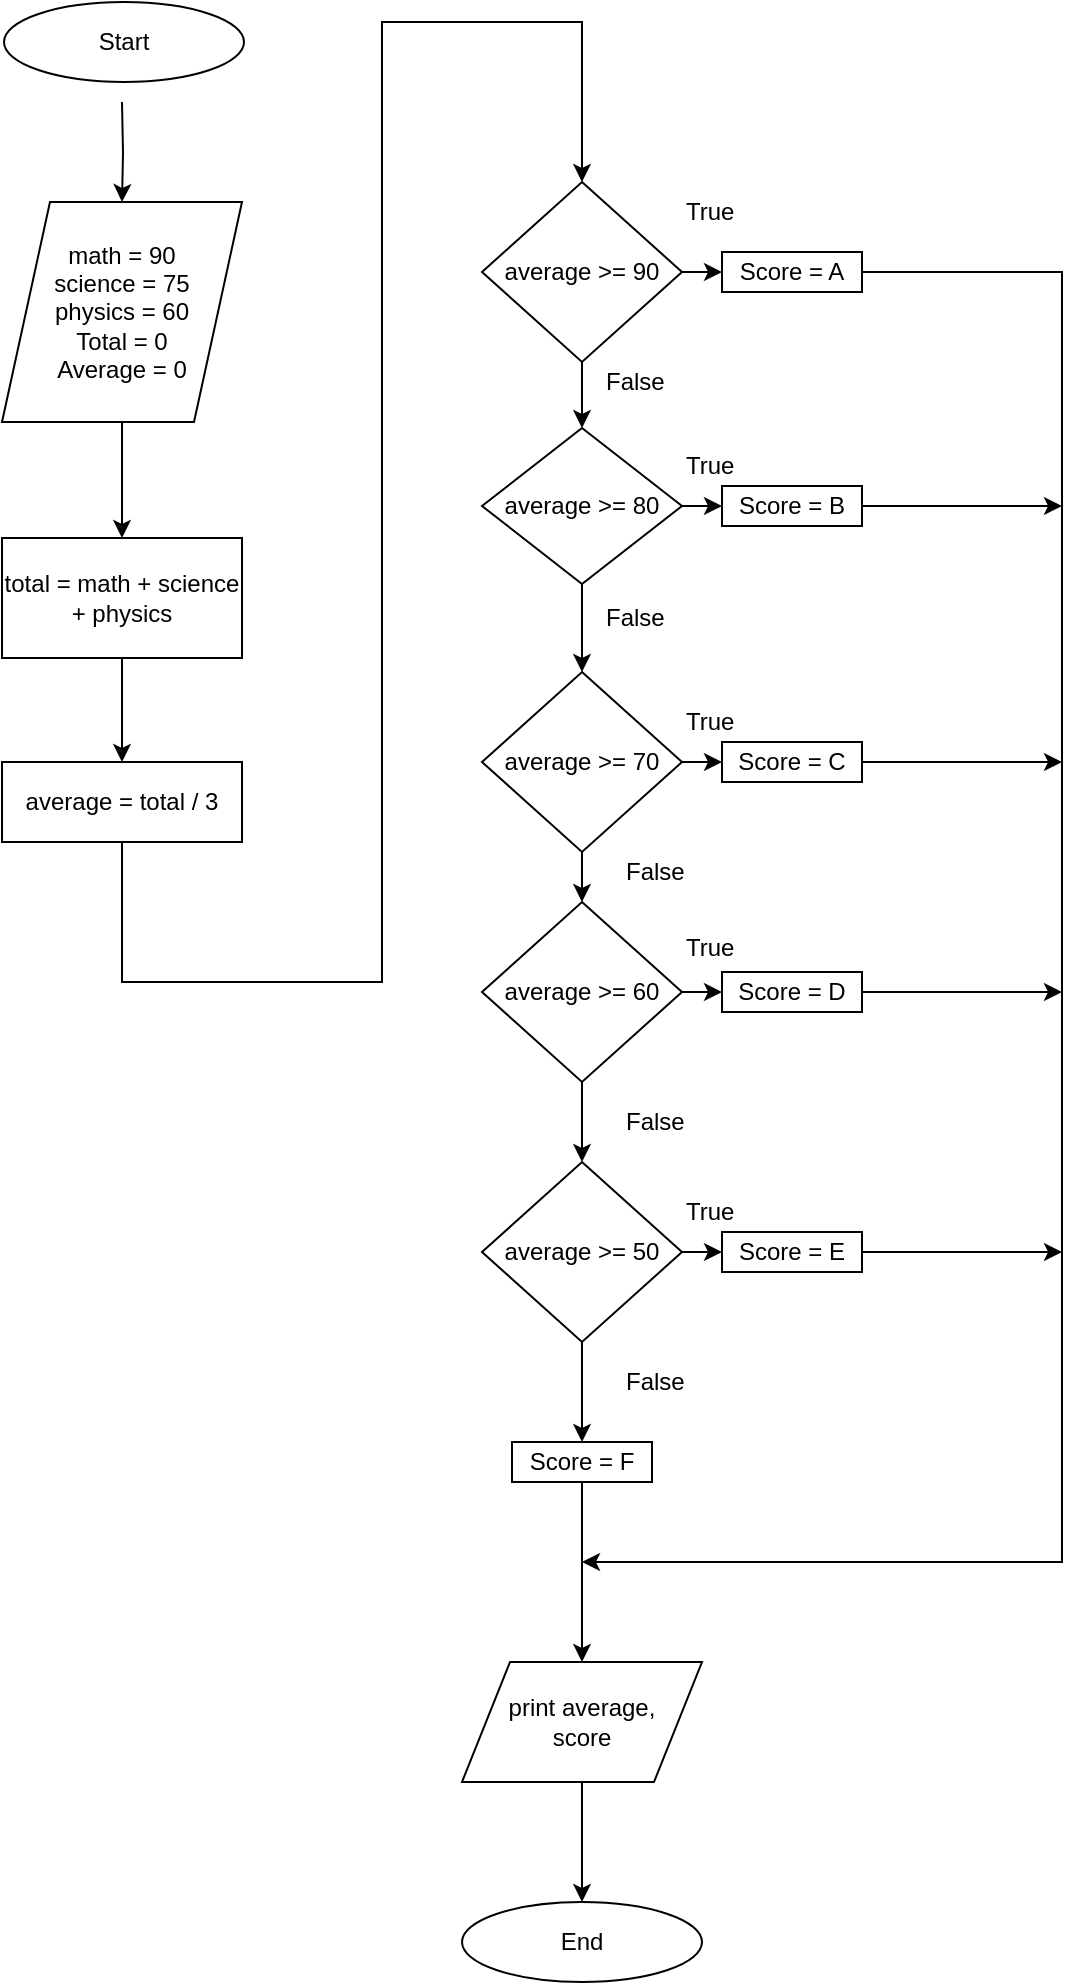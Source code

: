 <mxfile version="10.6.7" type="device"><diagram id="aa_K82mYacrKn6GWdRP_" name="Page-1"><mxGraphModel dx="758" dy="516" grid="1" gridSize="10" guides="1" tooltips="1" connect="1" arrows="1" fold="1" page="1" pageScale="1" pageWidth="827" pageHeight="1169" math="0" shadow="0"><root><mxCell id="0"/><mxCell id="1" parent="0"/><mxCell id="PCLGKUEBEkm0oLL55Erf-11" style="edgeStyle=orthogonalEdgeStyle;rounded=0;orthogonalLoop=1;jettySize=auto;html=1;exitX=0.5;exitY=1;exitDx=0;exitDy=0;entryX=0.5;entryY=0;entryDx=0;entryDy=0;" edge="1" parent="1" target="PCLGKUEBEkm0oLL55Erf-13"><mxGeometry relative="1" as="geometry"><mxPoint x="270" y="50" as="sourcePoint"/></mxGeometry></mxCell><mxCell id="PCLGKUEBEkm0oLL55Erf-12" style="edgeStyle=orthogonalEdgeStyle;rounded=0;orthogonalLoop=1;jettySize=auto;html=1;exitX=0.5;exitY=1;exitDx=0;exitDy=0;entryX=0.5;entryY=0;entryDx=0;entryDy=0;" edge="1" parent="1" source="PCLGKUEBEkm0oLL55Erf-13" target="PCLGKUEBEkm0oLL55Erf-15"><mxGeometry relative="1" as="geometry"/></mxCell><mxCell id="PCLGKUEBEkm0oLL55Erf-13" value="math = 90&lt;br&gt;science = 75&lt;br&gt;physics = 60&lt;br&gt;Total = 0&lt;br&gt;Average = 0&lt;br&gt;" style="shape=parallelogram;perimeter=parallelogramPerimeter;whiteSpace=wrap;html=1;" vertex="1" parent="1"><mxGeometry x="210" y="100" width="120" height="110" as="geometry"/></mxCell><mxCell id="PCLGKUEBEkm0oLL55Erf-14" style="edgeStyle=orthogonalEdgeStyle;rounded=0;orthogonalLoop=1;jettySize=auto;html=1;exitX=0.5;exitY=1;exitDx=0;exitDy=0;entryX=0.5;entryY=0;entryDx=0;entryDy=0;" edge="1" parent="1" source="PCLGKUEBEkm0oLL55Erf-15" target="PCLGKUEBEkm0oLL55Erf-20"><mxGeometry relative="1" as="geometry"/></mxCell><mxCell id="PCLGKUEBEkm0oLL55Erf-15" value="total = math + science + physics" style="rounded=0;whiteSpace=wrap;html=1;" vertex="1" parent="1"><mxGeometry x="210" y="268" width="120" height="60" as="geometry"/></mxCell><mxCell id="PCLGKUEBEkm0oLL55Erf-16" style="edgeStyle=orthogonalEdgeStyle;rounded=0;orthogonalLoop=1;jettySize=auto;html=1;exitX=0.5;exitY=1;exitDx=0;exitDy=0;" edge="1" parent="1" source="PCLGKUEBEkm0oLL55Erf-17" target="PCLGKUEBEkm0oLL55Erf-18"><mxGeometry relative="1" as="geometry"><mxPoint x="-149" y="690" as="targetPoint"/><Array as="points"/></mxGeometry></mxCell><mxCell id="PCLGKUEBEkm0oLL55Erf-17" value="print average, &lt;br&gt;score" style="shape=parallelogram;perimeter=parallelogramPerimeter;whiteSpace=wrap;html=1;" vertex="1" parent="1"><mxGeometry x="440" y="830" width="120" height="60" as="geometry"/></mxCell><mxCell id="PCLGKUEBEkm0oLL55Erf-18" value="End" style="ellipse;whiteSpace=wrap;html=1;" vertex="1" parent="1"><mxGeometry x="440" y="950" width="120" height="40" as="geometry"/></mxCell><mxCell id="PCLGKUEBEkm0oLL55Erf-19" style="edgeStyle=orthogonalEdgeStyle;rounded=0;orthogonalLoop=1;jettySize=auto;html=1;entryX=0.5;entryY=0;entryDx=0;entryDy=0;" edge="1" parent="1" source="PCLGKUEBEkm0oLL55Erf-20" target="PCLGKUEBEkm0oLL55Erf-22"><mxGeometry relative="1" as="geometry"><mxPoint x="600" y="90" as="targetPoint"/><Array as="points"><mxPoint x="270" y="490"/><mxPoint x="400" y="490"/><mxPoint x="400" y="10"/><mxPoint x="500" y="10"/></Array></mxGeometry></mxCell><mxCell id="PCLGKUEBEkm0oLL55Erf-20" value="average = total / 3" style="rounded=0;whiteSpace=wrap;html=1;" vertex="1" parent="1"><mxGeometry x="210" y="380" width="120" height="40" as="geometry"/></mxCell><mxCell id="PCLGKUEBEkm0oLL55Erf-21" value="Start&lt;br&gt;" style="ellipse;whiteSpace=wrap;html=1;" vertex="1" parent="1"><mxGeometry x="211" width="120" height="40" as="geometry"/></mxCell><mxCell id="PCLGKUEBEkm0oLL55Erf-28" style="edgeStyle=orthogonalEdgeStyle;rounded=0;orthogonalLoop=1;jettySize=auto;html=1;exitX=0.5;exitY=1;exitDx=0;exitDy=0;entryX=0.5;entryY=0;entryDx=0;entryDy=0;" edge="1" parent="1" source="PCLGKUEBEkm0oLL55Erf-22" target="PCLGKUEBEkm0oLL55Erf-25"><mxGeometry relative="1" as="geometry"/></mxCell><mxCell id="PCLGKUEBEkm0oLL55Erf-38" style="edgeStyle=orthogonalEdgeStyle;rounded=0;orthogonalLoop=1;jettySize=auto;html=1;exitX=1;exitY=0.5;exitDx=0;exitDy=0;entryX=0;entryY=0.5;entryDx=0;entryDy=0;" edge="1" parent="1" source="PCLGKUEBEkm0oLL55Erf-22" target="PCLGKUEBEkm0oLL55Erf-37"><mxGeometry relative="1" as="geometry"/></mxCell><mxCell id="PCLGKUEBEkm0oLL55Erf-22" value="average &amp;gt;= 90" style="rhombus;whiteSpace=wrap;html=1;" vertex="1" parent="1"><mxGeometry x="450" y="90" width="100" height="90" as="geometry"/></mxCell><mxCell id="PCLGKUEBEkm0oLL55Erf-27" value="" style="edgeStyle=orthogonalEdgeStyle;rounded=0;orthogonalLoop=1;jettySize=auto;html=1;" edge="1" parent="1" source="PCLGKUEBEkm0oLL55Erf-23" target="PCLGKUEBEkm0oLL55Erf-26"><mxGeometry relative="1" as="geometry"/></mxCell><mxCell id="PCLGKUEBEkm0oLL55Erf-46" style="edgeStyle=orthogonalEdgeStyle;rounded=0;orthogonalLoop=1;jettySize=auto;html=1;exitX=1;exitY=0.5;exitDx=0;exitDy=0;entryX=0;entryY=0.5;entryDx=0;entryDy=0;" edge="1" parent="1" source="PCLGKUEBEkm0oLL55Erf-23" target="PCLGKUEBEkm0oLL55Erf-43"><mxGeometry relative="1" as="geometry"/></mxCell><mxCell id="PCLGKUEBEkm0oLL55Erf-23" value="average &amp;gt;= 60" style="rhombus;whiteSpace=wrap;html=1;" vertex="1" parent="1"><mxGeometry x="450" y="450" width="100" height="90" as="geometry"/></mxCell><mxCell id="PCLGKUEBEkm0oLL55Erf-35" style="edgeStyle=orthogonalEdgeStyle;rounded=0;orthogonalLoop=1;jettySize=auto;html=1;exitX=0.5;exitY=1;exitDx=0;exitDy=0;" edge="1" parent="1" source="PCLGKUEBEkm0oLL55Erf-26"><mxGeometry relative="1" as="geometry"><mxPoint x="500" y="720" as="targetPoint"/></mxGeometry></mxCell><mxCell id="PCLGKUEBEkm0oLL55Erf-47" style="edgeStyle=orthogonalEdgeStyle;rounded=0;orthogonalLoop=1;jettySize=auto;html=1;exitX=1;exitY=0.5;exitDx=0;exitDy=0;entryX=0;entryY=0.5;entryDx=0;entryDy=0;" edge="1" parent="1" source="PCLGKUEBEkm0oLL55Erf-26" target="PCLGKUEBEkm0oLL55Erf-42"><mxGeometry relative="1" as="geometry"/></mxCell><mxCell id="PCLGKUEBEkm0oLL55Erf-26" value="average &amp;gt;= 50" style="rhombus;whiteSpace=wrap;html=1;" vertex="1" parent="1"><mxGeometry x="450" y="580" width="100" height="90" as="geometry"/></mxCell><mxCell id="PCLGKUEBEkm0oLL55Erf-30" style="edgeStyle=orthogonalEdgeStyle;rounded=0;orthogonalLoop=1;jettySize=auto;html=1;exitX=0.5;exitY=1;exitDx=0;exitDy=0;entryX=0.5;entryY=0;entryDx=0;entryDy=0;" edge="1" parent="1" source="PCLGKUEBEkm0oLL55Erf-24" target="PCLGKUEBEkm0oLL55Erf-23"><mxGeometry relative="1" as="geometry"/></mxCell><mxCell id="PCLGKUEBEkm0oLL55Erf-45" style="edgeStyle=orthogonalEdgeStyle;rounded=0;orthogonalLoop=1;jettySize=auto;html=1;exitX=1;exitY=0.5;exitDx=0;exitDy=0;entryX=0;entryY=0.5;entryDx=0;entryDy=0;" edge="1" parent="1" source="PCLGKUEBEkm0oLL55Erf-24" target="PCLGKUEBEkm0oLL55Erf-40"><mxGeometry relative="1" as="geometry"/></mxCell><mxCell id="PCLGKUEBEkm0oLL55Erf-24" value="average &amp;gt;= 70" style="rhombus;whiteSpace=wrap;html=1;" vertex="1" parent="1"><mxGeometry x="450" y="335" width="100" height="90" as="geometry"/></mxCell><mxCell id="PCLGKUEBEkm0oLL55Erf-29" style="edgeStyle=orthogonalEdgeStyle;rounded=0;orthogonalLoop=1;jettySize=auto;html=1;exitX=0.5;exitY=1;exitDx=0;exitDy=0;entryX=0.5;entryY=0;entryDx=0;entryDy=0;" edge="1" parent="1" source="PCLGKUEBEkm0oLL55Erf-25" target="PCLGKUEBEkm0oLL55Erf-24"><mxGeometry relative="1" as="geometry"/></mxCell><mxCell id="PCLGKUEBEkm0oLL55Erf-44" style="edgeStyle=orthogonalEdgeStyle;rounded=0;orthogonalLoop=1;jettySize=auto;html=1;exitX=1;exitY=0.5;exitDx=0;exitDy=0;entryX=0;entryY=0.5;entryDx=0;entryDy=0;" edge="1" parent="1" source="PCLGKUEBEkm0oLL55Erf-25" target="PCLGKUEBEkm0oLL55Erf-39"><mxGeometry relative="1" as="geometry"/></mxCell><mxCell id="PCLGKUEBEkm0oLL55Erf-25" value="average &amp;gt;= 80" style="rhombus;whiteSpace=wrap;html=1;" vertex="1" parent="1"><mxGeometry x="450" y="213" width="100" height="78" as="geometry"/></mxCell><mxCell id="PCLGKUEBEkm0oLL55Erf-31" value="False" style="text;html=1;resizable=0;points=[];autosize=1;align=left;verticalAlign=top;spacingTop=-4;" vertex="1" parent="1"><mxGeometry x="510" y="180" width="40" height="20" as="geometry"/></mxCell><mxCell id="PCLGKUEBEkm0oLL55Erf-32" value="False" style="text;html=1;resizable=0;points=[];autosize=1;align=left;verticalAlign=top;spacingTop=-4;" vertex="1" parent="1"><mxGeometry x="520" y="550" width="40" height="20" as="geometry"/></mxCell><mxCell id="PCLGKUEBEkm0oLL55Erf-33" value="False" style="text;html=1;resizable=0;points=[];autosize=1;align=left;verticalAlign=top;spacingTop=-4;" vertex="1" parent="1"><mxGeometry x="520" y="425" width="40" height="20" as="geometry"/></mxCell><mxCell id="PCLGKUEBEkm0oLL55Erf-34" value="False" style="text;html=1;resizable=0;points=[];autosize=1;align=left;verticalAlign=top;spacingTop=-4;" vertex="1" parent="1"><mxGeometry x="510" y="298" width="40" height="20" as="geometry"/></mxCell><mxCell id="PCLGKUEBEkm0oLL55Erf-36" value="False" style="text;html=1;resizable=0;points=[];autosize=1;align=left;verticalAlign=top;spacingTop=-4;" vertex="1" parent="1"><mxGeometry x="520" y="680" width="40" height="20" as="geometry"/></mxCell><mxCell id="PCLGKUEBEkm0oLL55Erf-50" style="edgeStyle=orthogonalEdgeStyle;rounded=0;orthogonalLoop=1;jettySize=auto;html=1;" edge="1" parent="1" source="PCLGKUEBEkm0oLL55Erf-37"><mxGeometry relative="1" as="geometry"><mxPoint x="500" y="780" as="targetPoint"/><Array as="points"><mxPoint x="740" y="135"/><mxPoint x="740" y="780"/></Array></mxGeometry></mxCell><mxCell id="PCLGKUEBEkm0oLL55Erf-37" value="Score = A" style="rounded=0;whiteSpace=wrap;html=1;" vertex="1" parent="1"><mxGeometry x="570" y="125" width="70" height="20" as="geometry"/></mxCell><mxCell id="PCLGKUEBEkm0oLL55Erf-52" style="edgeStyle=orthogonalEdgeStyle;rounded=0;orthogonalLoop=1;jettySize=auto;html=1;" edge="1" parent="1" source="PCLGKUEBEkm0oLL55Erf-39"><mxGeometry relative="1" as="geometry"><mxPoint x="740" y="252" as="targetPoint"/></mxGeometry></mxCell><mxCell id="PCLGKUEBEkm0oLL55Erf-39" value="Score = B" style="rounded=0;whiteSpace=wrap;html=1;" vertex="1" parent="1"><mxGeometry x="570" y="242" width="70" height="20" as="geometry"/></mxCell><mxCell id="PCLGKUEBEkm0oLL55Erf-53" style="edgeStyle=orthogonalEdgeStyle;rounded=0;orthogonalLoop=1;jettySize=auto;html=1;" edge="1" parent="1" source="PCLGKUEBEkm0oLL55Erf-40"><mxGeometry relative="1" as="geometry"><mxPoint x="740" y="380" as="targetPoint"/></mxGeometry></mxCell><mxCell id="PCLGKUEBEkm0oLL55Erf-40" value="Score = C" style="rounded=0;whiteSpace=wrap;html=1;" vertex="1" parent="1"><mxGeometry x="570" y="370" width="70" height="20" as="geometry"/></mxCell><mxCell id="PCLGKUEBEkm0oLL55Erf-55" style="edgeStyle=orthogonalEdgeStyle;rounded=0;orthogonalLoop=1;jettySize=auto;html=1;" edge="1" parent="1" source="PCLGKUEBEkm0oLL55Erf-42"><mxGeometry relative="1" as="geometry"><mxPoint x="740" y="625" as="targetPoint"/></mxGeometry></mxCell><mxCell id="PCLGKUEBEkm0oLL55Erf-42" value="Score = E" style="rounded=0;whiteSpace=wrap;html=1;" vertex="1" parent="1"><mxGeometry x="570" y="615" width="70" height="20" as="geometry"/></mxCell><mxCell id="PCLGKUEBEkm0oLL55Erf-54" style="edgeStyle=orthogonalEdgeStyle;rounded=0;orthogonalLoop=1;jettySize=auto;html=1;" edge="1" parent="1" source="PCLGKUEBEkm0oLL55Erf-43"><mxGeometry relative="1" as="geometry"><mxPoint x="740" y="495" as="targetPoint"/></mxGeometry></mxCell><mxCell id="PCLGKUEBEkm0oLL55Erf-43" value="Score = D" style="rounded=0;whiteSpace=wrap;html=1;" vertex="1" parent="1"><mxGeometry x="570" y="485" width="70" height="20" as="geometry"/></mxCell><mxCell id="PCLGKUEBEkm0oLL55Erf-49" style="edgeStyle=orthogonalEdgeStyle;rounded=0;orthogonalLoop=1;jettySize=auto;html=1;entryX=0.5;entryY=0;entryDx=0;entryDy=0;" edge="1" parent="1" source="PCLGKUEBEkm0oLL55Erf-48" target="PCLGKUEBEkm0oLL55Erf-17"><mxGeometry relative="1" as="geometry"/></mxCell><mxCell id="PCLGKUEBEkm0oLL55Erf-48" value="Score = F" style="rounded=0;whiteSpace=wrap;html=1;" vertex="1" parent="1"><mxGeometry x="465" y="720" width="70" height="20" as="geometry"/></mxCell><mxCell id="PCLGKUEBEkm0oLL55Erf-56" value="True&lt;br&gt;&lt;br&gt;" style="text;html=1;resizable=0;points=[];autosize=1;align=left;verticalAlign=top;spacingTop=-4;" vertex="1" parent="1"><mxGeometry x="550" y="95" width="40" height="30" as="geometry"/></mxCell><mxCell id="PCLGKUEBEkm0oLL55Erf-57" value="True&lt;br&gt;&lt;br&gt;" style="text;html=1;resizable=0;points=[];autosize=1;align=left;verticalAlign=top;spacingTop=-4;" vertex="1" parent="1"><mxGeometry x="550" y="350" width="40" height="30" as="geometry"/></mxCell><mxCell id="PCLGKUEBEkm0oLL55Erf-58" value="True&lt;br&gt;&lt;br&gt;" style="text;html=1;resizable=0;points=[];autosize=1;align=left;verticalAlign=top;spacingTop=-4;" vertex="1" parent="1"><mxGeometry x="550" y="222" width="40" height="30" as="geometry"/></mxCell><mxCell id="PCLGKUEBEkm0oLL55Erf-60" value="True&lt;br&gt;&lt;br&gt;" style="text;html=1;resizable=0;points=[];autosize=1;align=left;verticalAlign=top;spacingTop=-4;" vertex="1" parent="1"><mxGeometry x="550" y="463" width="40" height="30" as="geometry"/></mxCell><mxCell id="PCLGKUEBEkm0oLL55Erf-61" value="True&lt;br&gt;&lt;br&gt;" style="text;html=1;resizable=0;points=[];autosize=1;align=left;verticalAlign=top;spacingTop=-4;" vertex="1" parent="1"><mxGeometry x="550" y="595" width="40" height="30" as="geometry"/></mxCell></root></mxGraphModel></diagram></mxfile>